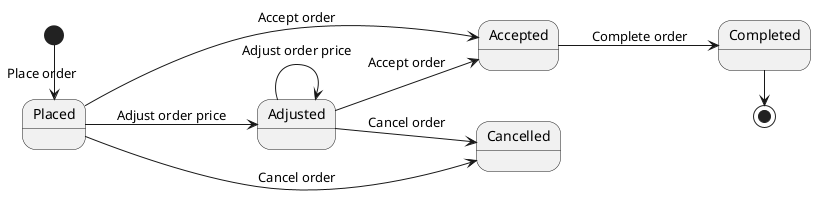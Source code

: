 @startuml

left to right direction

scale max 1024 width
scale max 800 height

[*] -> Placed : Place order
Placed --> Adjusted : Adjust order price
Placed --> Accepted : Accept order
Placed --> Cancelled : Cancel order
Adjusted --> Adjusted : Adjust order price
Adjusted --> Accepted : Accept order
Adjusted --> Cancelled : Cancel order
Accepted --> Completed : Complete order
Completed -> [*]

@enduml
